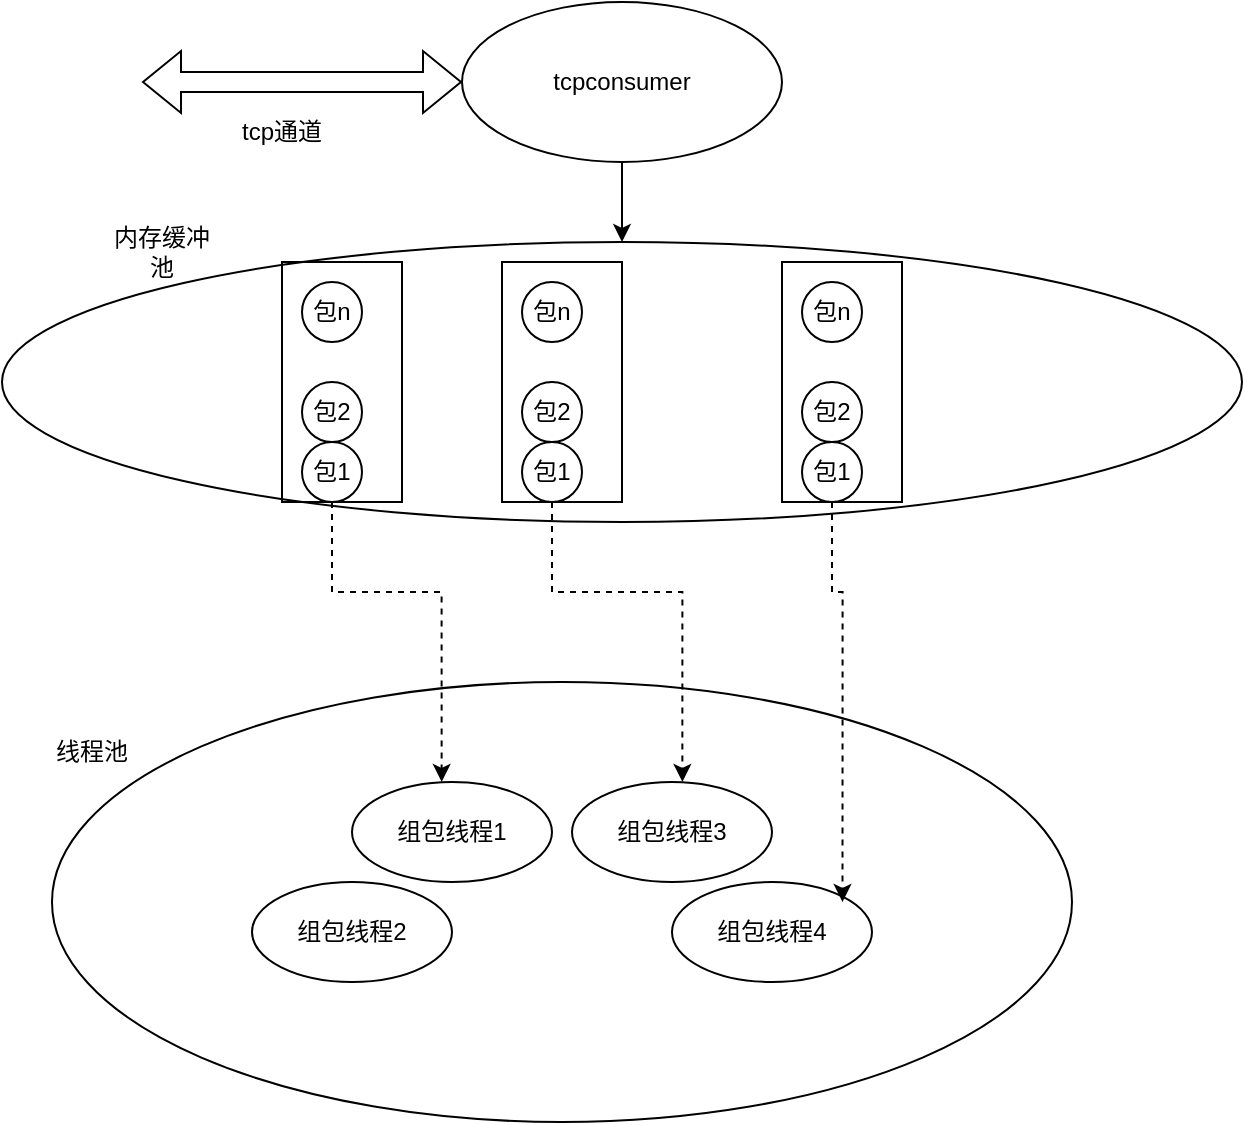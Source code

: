 <mxfile version="21.6.1" type="github" pages="2">
  <diagram name="第 1 页" id="1qRGBvf8JDaCupUr1NpY">
    <mxGraphModel dx="993" dy="548" grid="1" gridSize="10" guides="1" tooltips="1" connect="1" arrows="1" fold="1" page="1" pageScale="1" pageWidth="827" pageHeight="1169" math="0" shadow="0">
      <root>
        <mxCell id="0" />
        <mxCell id="1" parent="0" />
        <mxCell id="Xm2WuDX2dEufUHyD-BG2-1" value="" style="shape=flexArrow;endArrow=classic;startArrow=classic;html=1;rounded=0;" edge="1" parent="1">
          <mxGeometry width="100" height="100" relative="1" as="geometry">
            <mxPoint x="80" y="90" as="sourcePoint" />
            <mxPoint x="240" y="90" as="targetPoint" />
          </mxGeometry>
        </mxCell>
        <mxCell id="Xm2WuDX2dEufUHyD-BG2-2" value="tcp通道" style="text;html=1;strokeColor=none;fillColor=none;align=center;verticalAlign=middle;whiteSpace=wrap;rounded=0;" vertex="1" parent="1">
          <mxGeometry x="120" y="100" width="60" height="30" as="geometry" />
        </mxCell>
        <mxCell id="Xm2WuDX2dEufUHyD-BG2-19" value="" style="edgeStyle=orthogonalEdgeStyle;rounded=0;orthogonalLoop=1;jettySize=auto;html=1;" edge="1" parent="1" source="Xm2WuDX2dEufUHyD-BG2-3" target="Xm2WuDX2dEufUHyD-BG2-15">
          <mxGeometry relative="1" as="geometry" />
        </mxCell>
        <mxCell id="Xm2WuDX2dEufUHyD-BG2-3" value="tcpconsumer" style="ellipse;whiteSpace=wrap;html=1;" vertex="1" parent="1">
          <mxGeometry x="240" y="50" width="160" height="80" as="geometry" />
        </mxCell>
        <mxCell id="Xm2WuDX2dEufUHyD-BG2-7" value="组包线程1" style="ellipse;whiteSpace=wrap;html=1;" vertex="1" parent="1">
          <mxGeometry x="185" y="440" width="100" height="50" as="geometry" />
        </mxCell>
        <mxCell id="Xm2WuDX2dEufUHyD-BG2-9" value="组包线程2" style="ellipse;whiteSpace=wrap;html=1;" vertex="1" parent="1">
          <mxGeometry x="135" y="490" width="100" height="50" as="geometry" />
        </mxCell>
        <mxCell id="Xm2WuDX2dEufUHyD-BG2-10" value="组包线程3" style="ellipse;whiteSpace=wrap;html=1;" vertex="1" parent="1">
          <mxGeometry x="295" y="440" width="100" height="50" as="geometry" />
        </mxCell>
        <mxCell id="Xm2WuDX2dEufUHyD-BG2-11" value="组包线程4" style="ellipse;whiteSpace=wrap;html=1;" vertex="1" parent="1">
          <mxGeometry x="345" y="490" width="100" height="50" as="geometry" />
        </mxCell>
        <mxCell id="Xm2WuDX2dEufUHyD-BG2-13" value="" style="ellipse;whiteSpace=wrap;html=1;fillColor=none;" vertex="1" parent="1">
          <mxGeometry x="35" y="390" width="510" height="220" as="geometry" />
        </mxCell>
        <mxCell id="Xm2WuDX2dEufUHyD-BG2-14" value="线程池" style="text;html=1;strokeColor=none;fillColor=none;align=center;verticalAlign=middle;whiteSpace=wrap;rounded=0;" vertex="1" parent="1">
          <mxGeometry x="25" y="410" width="60" height="30" as="geometry" />
        </mxCell>
        <mxCell id="Xm2WuDX2dEufUHyD-BG2-15" value="" style="ellipse;whiteSpace=wrap;html=1;fillColor=none;" vertex="1" parent="1">
          <mxGeometry x="10" y="170" width="620" height="140" as="geometry" />
        </mxCell>
        <mxCell id="Xm2WuDX2dEufUHyD-BG2-16" value="内存缓冲池" style="text;html=1;strokeColor=none;fillColor=none;align=center;verticalAlign=middle;whiteSpace=wrap;rounded=0;" vertex="1" parent="1">
          <mxGeometry x="60" y="160" width="60" height="30" as="geometry" />
        </mxCell>
        <mxCell id="HoJQQkbMg02xlpzmAN27-1" value="" style="rounded=0;whiteSpace=wrap;html=1;direction=south;fillColor=none;" vertex="1" parent="1">
          <mxGeometry x="150" y="180" width="60" height="120" as="geometry" />
        </mxCell>
        <mxCell id="HoJQQkbMg02xlpzmAN27-2" value="包n" style="ellipse;whiteSpace=wrap;html=1;aspect=fixed;" vertex="1" parent="1">
          <mxGeometry x="160" y="190" width="30" height="30" as="geometry" />
        </mxCell>
        <mxCell id="HoJQQkbMg02xlpzmAN27-3" value="包2" style="ellipse;whiteSpace=wrap;html=1;aspect=fixed;" vertex="1" parent="1">
          <mxGeometry x="160" y="240" width="30" height="30" as="geometry" />
        </mxCell>
        <mxCell id="HoJQQkbMg02xlpzmAN27-23" style="edgeStyle=orthogonalEdgeStyle;rounded=0;orthogonalLoop=1;jettySize=auto;html=1;entryX=0.382;entryY=0.227;entryDx=0;entryDy=0;entryPerimeter=0;dashed=1;" edge="1" parent="1" source="HoJQQkbMg02xlpzmAN27-4" target="Xm2WuDX2dEufUHyD-BG2-13">
          <mxGeometry relative="1" as="geometry" />
        </mxCell>
        <mxCell id="HoJQQkbMg02xlpzmAN27-4" value="包1" style="ellipse;whiteSpace=wrap;html=1;aspect=fixed;" vertex="1" parent="1">
          <mxGeometry x="160" y="270" width="30" height="30" as="geometry" />
        </mxCell>
        <mxCell id="HoJQQkbMg02xlpzmAN27-14" value="" style="rounded=0;whiteSpace=wrap;html=1;direction=south;fillColor=none;" vertex="1" parent="1">
          <mxGeometry x="260" y="180" width="60" height="120" as="geometry" />
        </mxCell>
        <mxCell id="HoJQQkbMg02xlpzmAN27-15" value="包n" style="ellipse;whiteSpace=wrap;html=1;aspect=fixed;" vertex="1" parent="1">
          <mxGeometry x="270" y="190" width="30" height="30" as="geometry" />
        </mxCell>
        <mxCell id="HoJQQkbMg02xlpzmAN27-16" value="包2" style="ellipse;whiteSpace=wrap;html=1;aspect=fixed;" vertex="1" parent="1">
          <mxGeometry x="270" y="240" width="30" height="30" as="geometry" />
        </mxCell>
        <mxCell id="HoJQQkbMg02xlpzmAN27-24" style="edgeStyle=orthogonalEdgeStyle;rounded=0;orthogonalLoop=1;jettySize=auto;html=1;entryX=0.618;entryY=0.227;entryDx=0;entryDy=0;entryPerimeter=0;dashed=1;" edge="1" parent="1" source="HoJQQkbMg02xlpzmAN27-17" target="Xm2WuDX2dEufUHyD-BG2-13">
          <mxGeometry relative="1" as="geometry" />
        </mxCell>
        <mxCell id="HoJQQkbMg02xlpzmAN27-17" value="包1" style="ellipse;whiteSpace=wrap;html=1;aspect=fixed;" vertex="1" parent="1">
          <mxGeometry x="270" y="270" width="30" height="30" as="geometry" />
        </mxCell>
        <mxCell id="HoJQQkbMg02xlpzmAN27-18" value="" style="rounded=0;whiteSpace=wrap;html=1;direction=south;fillColor=none;" vertex="1" parent="1">
          <mxGeometry x="400" y="180" width="60" height="120" as="geometry" />
        </mxCell>
        <mxCell id="HoJQQkbMg02xlpzmAN27-19" value="包n" style="ellipse;whiteSpace=wrap;html=1;aspect=fixed;" vertex="1" parent="1">
          <mxGeometry x="410" y="190" width="30" height="30" as="geometry" />
        </mxCell>
        <mxCell id="HoJQQkbMg02xlpzmAN27-20" value="包2" style="ellipse;whiteSpace=wrap;html=1;aspect=fixed;" vertex="1" parent="1">
          <mxGeometry x="410" y="240" width="30" height="30" as="geometry" />
        </mxCell>
        <mxCell id="HoJQQkbMg02xlpzmAN27-25" style="edgeStyle=orthogonalEdgeStyle;rounded=0;orthogonalLoop=1;jettySize=auto;html=1;entryX=0.775;entryY=0.5;entryDx=0;entryDy=0;entryPerimeter=0;dashed=1;" edge="1" parent="1" source="HoJQQkbMg02xlpzmAN27-21" target="Xm2WuDX2dEufUHyD-BG2-13">
          <mxGeometry relative="1" as="geometry" />
        </mxCell>
        <mxCell id="HoJQQkbMg02xlpzmAN27-21" value="包1" style="ellipse;whiteSpace=wrap;html=1;aspect=fixed;" vertex="1" parent="1">
          <mxGeometry x="410" y="270" width="30" height="30" as="geometry" />
        </mxCell>
      </root>
    </mxGraphModel>
  </diagram>
  <diagram id="SD2an3jvJ9t4qjMa1Xes" name="第 2 页">
    <mxGraphModel dx="794" dy="438" grid="1" gridSize="10" guides="1" tooltips="1" connect="1" arrows="1" fold="1" page="1" pageScale="1" pageWidth="827" pageHeight="1169" math="0" shadow="0">
      <root>
        <mxCell id="0" />
        <mxCell id="1" parent="0" />
        <mxCell id="LSiOYIuQzc2BeOgECFxX-1" value="" style="rounded=0;whiteSpace=wrap;html=1;direction=south;fillColor=none;" vertex="1" parent="1">
          <mxGeometry x="170" y="120" width="60" height="120" as="geometry" />
        </mxCell>
        <mxCell id="LSiOYIuQzc2BeOgECFxX-2" value="包n" style="ellipse;whiteSpace=wrap;html=1;aspect=fixed;" vertex="1" parent="1">
          <mxGeometry x="180" y="130" width="30" height="30" as="geometry" />
        </mxCell>
        <mxCell id="LSiOYIuQzc2BeOgECFxX-3" value="包2" style="ellipse;whiteSpace=wrap;html=1;aspect=fixed;" vertex="1" parent="1">
          <mxGeometry x="180" y="180" width="30" height="30" as="geometry" />
        </mxCell>
        <mxCell id="LSiOYIuQzc2BeOgECFxX-4" value="包1" style="ellipse;whiteSpace=wrap;html=1;aspect=fixed;" vertex="1" parent="1">
          <mxGeometry x="180" y="210" width="30" height="30" as="geometry" />
        </mxCell>
      </root>
    </mxGraphModel>
  </diagram>
</mxfile>
